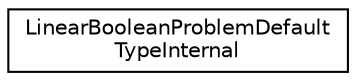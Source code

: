 digraph "Graphical Class Hierarchy"
{
 // LATEX_PDF_SIZE
  edge [fontname="Helvetica",fontsize="10",labelfontname="Helvetica",labelfontsize="10"];
  node [fontname="Helvetica",fontsize="10",shape=record];
  rankdir="LR";
  Node0 [label="LinearBooleanProblemDefault\lTypeInternal",height=0.2,width=0.4,color="black", fillcolor="white", style="filled",URL="$structoperations__research_1_1sat_1_1_linear_boolean_problem_default_type_internal.html",tooltip=" "];
}
